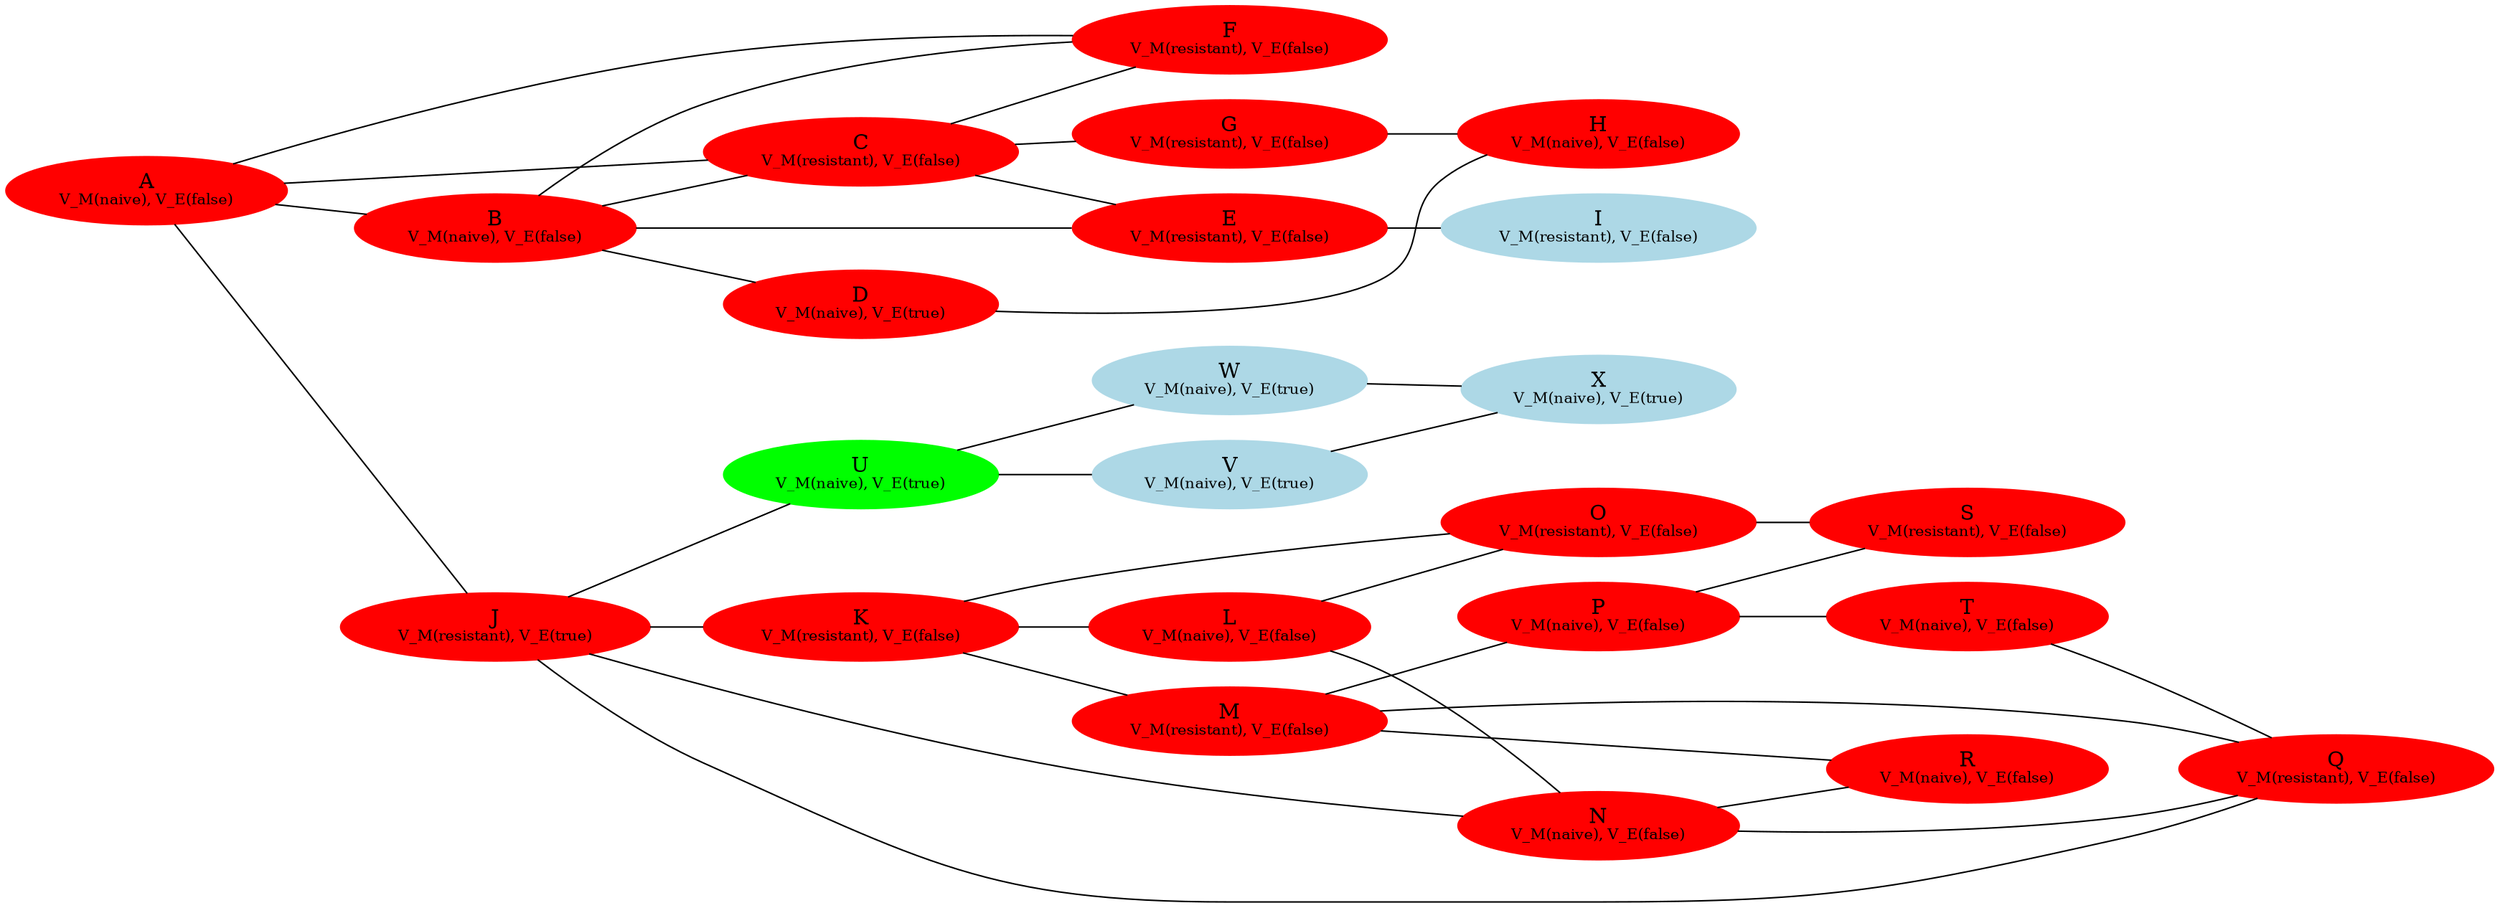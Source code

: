 graph {
 rankdir=LR;
A[label=<A<BR /><FONT POINT-SIZE="10">V_M(naive), V_E(false)</FONT>>,style=filled, color=red];
B[label=<B<BR /><FONT POINT-SIZE="10">V_M(naive), V_E(false)</FONT>>,style=filled, color=red];
C[label=<C<BR /><FONT POINT-SIZE="10">V_M(resistant), V_E(false)</FONT>>,style=filled, color=red];
D[label=<D<BR /><FONT POINT-SIZE="10">V_M(naive), V_E(true)</FONT>>,style=filled, color=red];
E[label=<E<BR /><FONT POINT-SIZE="10">V_M(resistant), V_E(false)</FONT>>,style=filled, color=red];
F[label=<F<BR /><FONT POINT-SIZE="10">V_M(resistant), V_E(false)</FONT>>,style=filled, color=red];
G[label=<G<BR /><FONT POINT-SIZE="10">V_M(resistant), V_E(false)</FONT>>,style=filled, color=red];
H[label=<H<BR /><FONT POINT-SIZE="10">V_M(naive), V_E(false)</FONT>>,style=filled, color=red];
I[label=<I<BR /><FONT POINT-SIZE="10">V_M(resistant), V_E(false)</FONT>>,style=filled, color=lightblue];
J[label=<J<BR /><FONT POINT-SIZE="10">V_M(resistant), V_E(true)</FONT>>,style=filled, color=red];
K[label=<K<BR /><FONT POINT-SIZE="10">V_M(resistant), V_E(false)</FONT>>,style=filled, color=red];
L[label=<L<BR /><FONT POINT-SIZE="10">V_M(naive), V_E(false)</FONT>>,style=filled, color=red];
M[label=<M<BR /><FONT POINT-SIZE="10">V_M(resistant), V_E(false)</FONT>>,style=filled, color=red];
N[label=<N<BR /><FONT POINT-SIZE="10">V_M(naive), V_E(false)</FONT>>,style=filled, color=red];
O[label=<O<BR /><FONT POINT-SIZE="10">V_M(resistant), V_E(false)</FONT>>,style=filled, color=red];
P[label=<P<BR /><FONT POINT-SIZE="10">V_M(naive), V_E(false)</FONT>>,style=filled, color=red];
Q[label=<Q<BR /><FONT POINT-SIZE="10">V_M(resistant), V_E(false)</FONT>>,style=filled, color=red];
R[label=<R<BR /><FONT POINT-SIZE="10">V_M(naive), V_E(false)</FONT>>,style=filled, color=red];
S[label=<S<BR /><FONT POINT-SIZE="10">V_M(resistant), V_E(false)</FONT>>,style=filled, color=red];
T[label=<T<BR /><FONT POINT-SIZE="10">V_M(naive), V_E(false)</FONT>>,style=filled, color=red];
U[label=<U<BR /><FONT POINT-SIZE="10">V_M(naive), V_E(true)</FONT>>,style=filled, color=green];
V[label=<V<BR /><FONT POINT-SIZE="10">V_M(naive), V_E(true)</FONT>>,style=filled, color=lightblue];
W[label=<W<BR /><FONT POINT-SIZE="10">V_M(naive), V_E(true)</FONT>>,style=filled, color=lightblue];
X[label=<X<BR /><FONT POINT-SIZE="10">V_M(naive), V_E(true)</FONT>>,style=filled, color=lightblue];
A -- {{B C J F }}
B -- {{D E C F }}
C -- {{F G E }}
D -- {{H }}
E -- {{I }}
F -- {{}}
G -- {{H }}
H -- {{}}
I -- {{}}
J -- {{K Q N U }}
K -- {{L M O }}
L -- {{N O }}
M -- {{P Q R }}
N -- {{R Q }}
O -- {{S }}
P -- {{T S }}
Q -- {{}}
R -- {{}}
S -- {{}}
T -- {{Q }}
U -- {{V W }}
V -- {{X }}
W -- {{X }}
X -- {{}}
}